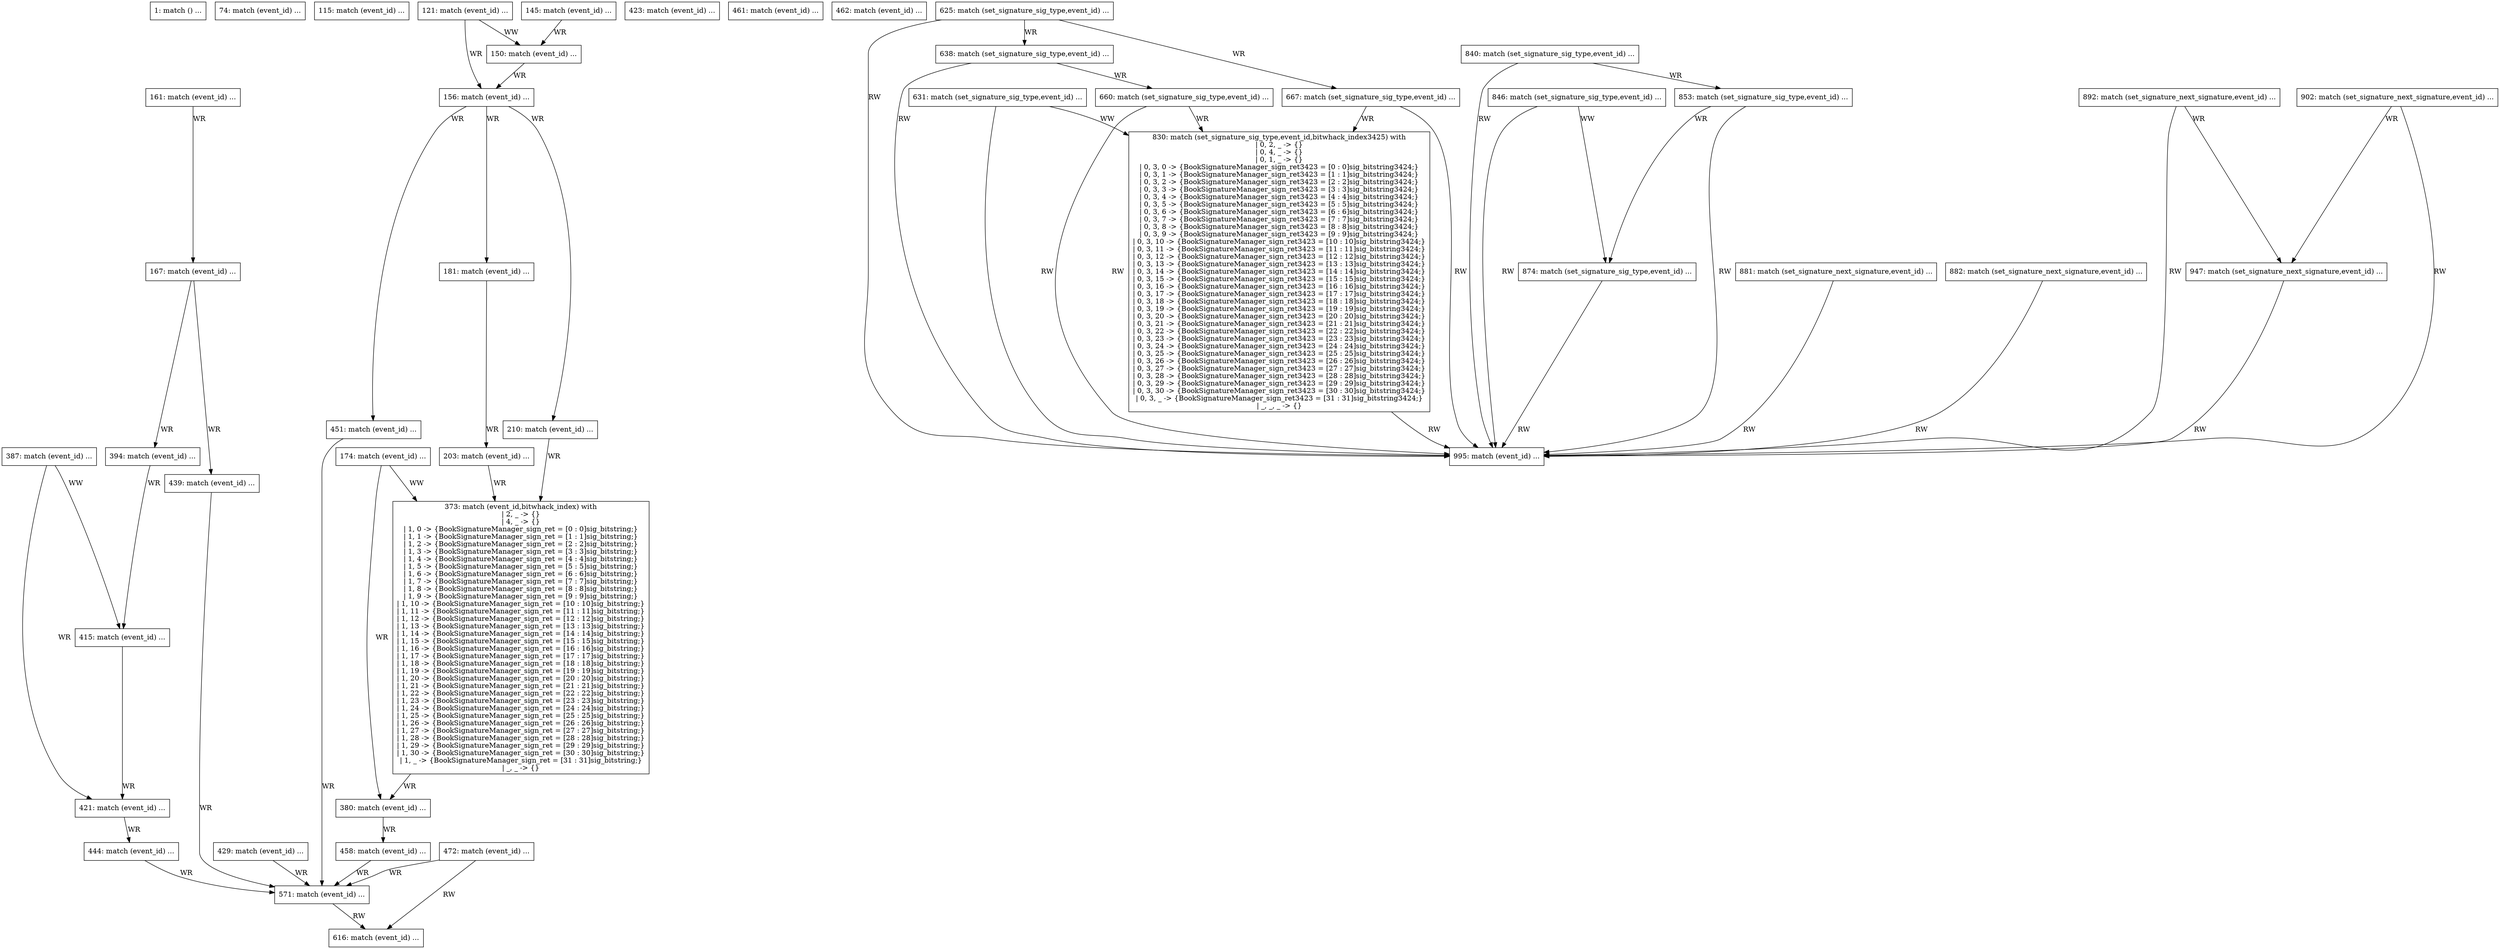 digraph G {
  "1: match () ...
" [shape=box, ];
  "74: match (event_id) ...
" [shape=box, ];
  "115: match (event_id) ...
" [shape=box, ];
  "121: match (event_id) ...
" [shape=box, ];
  "145: match (event_id) ...
" [shape=box, ];
  "150: match (event_id) ...
" [shape=box, ];
  "156: match (event_id) ...
" [shape=box, ];
  "161: match (event_id) ...
" [shape=box, ];
  "167: match (event_id) ...
" [shape=box, ];
  "174: match (event_id) ...
" [shape=box, ];
  "181: match (event_id) ...
" [shape=box, ];
  "203: match (event_id) ...
" [shape=box, ];
  "210: match (event_id) ...
" [shape=box, ];
  "373: match (event_id,bitwhack_index) with
| 2, _ -> {}
| 4, _ -> {}
| 1, 0 -> {BookSignatureManager_sign_ret = [0 : 0]sig_bitstring;}
| 1, 1 -> {BookSignatureManager_sign_ret = [1 : 1]sig_bitstring;}
| 1, 2 -> {BookSignatureManager_sign_ret = [2 : 2]sig_bitstring;}
| 1, 3 -> {BookSignatureManager_sign_ret = [3 : 3]sig_bitstring;}
| 1, 4 -> {BookSignatureManager_sign_ret = [4 : 4]sig_bitstring;}
| 1, 5 -> {BookSignatureManager_sign_ret = [5 : 5]sig_bitstring;}
| 1, 6 -> {BookSignatureManager_sign_ret = [6 : 6]sig_bitstring;}
| 1, 7 -> {BookSignatureManager_sign_ret = [7 : 7]sig_bitstring;}
| 1, 8 -> {BookSignatureManager_sign_ret = [8 : 8]sig_bitstring;}
| 1, 9 -> {BookSignatureManager_sign_ret = [9 : 9]sig_bitstring;}
| 1, 10 -> {BookSignatureManager_sign_ret = [10 : 10]sig_bitstring;}
| 1, 11 -> {BookSignatureManager_sign_ret = [11 : 11]sig_bitstring;}
| 1, 12 -> {BookSignatureManager_sign_ret = [12 : 12]sig_bitstring;}
| 1, 13 -> {BookSignatureManager_sign_ret = [13 : 13]sig_bitstring;}
| 1, 14 -> {BookSignatureManager_sign_ret = [14 : 14]sig_bitstring;}
| 1, 15 -> {BookSignatureManager_sign_ret = [15 : 15]sig_bitstring;}
| 1, 16 -> {BookSignatureManager_sign_ret = [16 : 16]sig_bitstring;}
| 1, 17 -> {BookSignatureManager_sign_ret = [17 : 17]sig_bitstring;}
| 1, 18 -> {BookSignatureManager_sign_ret = [18 : 18]sig_bitstring;}
| 1, 19 -> {BookSignatureManager_sign_ret = [19 : 19]sig_bitstring;}
| 1, 20 -> {BookSignatureManager_sign_ret = [20 : 20]sig_bitstring;}
| 1, 21 -> {BookSignatureManager_sign_ret = [21 : 21]sig_bitstring;}
| 1, 22 -> {BookSignatureManager_sign_ret = [22 : 22]sig_bitstring;}
| 1, 23 -> {BookSignatureManager_sign_ret = [23 : 23]sig_bitstring;}
| 1, 24 -> {BookSignatureManager_sign_ret = [24 : 24]sig_bitstring;}
| 1, 25 -> {BookSignatureManager_sign_ret = [25 : 25]sig_bitstring;}
| 1, 26 -> {BookSignatureManager_sign_ret = [26 : 26]sig_bitstring;}
| 1, 27 -> {BookSignatureManager_sign_ret = [27 : 27]sig_bitstring;}
| 1, 28 -> {BookSignatureManager_sign_ret = [28 : 28]sig_bitstring;}
| 1, 29 -> {BookSignatureManager_sign_ret = [29 : 29]sig_bitstring;}
| 1, 30 -> {BookSignatureManager_sign_ret = [30 : 30]sig_bitstring;}
| 1, _ -> {BookSignatureManager_sign_ret = [31 : 31]sig_bitstring;}
| _, _ -> {}" [
  shape=box, ];
  "380: match (event_id) ...
" [shape=box, ];
  "387: match (event_id) ...
" [shape=box, ];
  "394: match (event_id) ...
" [shape=box, ];
  "415: match (event_id) ...
" [shape=box, ];
  "421: match (event_id) ...
" [shape=box, ];
  "423: match (event_id) ...
" [shape=box, ];
  "429: match (event_id) ...
" [shape=box, ];
  "439: match (event_id) ...
" [shape=box, ];
  "444: match (event_id) ...
" [shape=box, ];
  "451: match (event_id) ...
" [shape=box, ];
  "458: match (event_id) ...
" [shape=box, ];
  "461: match (event_id) ...
" [shape=box, ];
  "462: match (event_id) ...
" [shape=box, ];
  "472: match (event_id) ...
" [shape=box, ];
  "571: match (event_id) ...
" [shape=box, ];
  "616: match (event_id) ...
" [shape=box, ];
  "625: match (set_signature_sig_type,event_id) ...
" [shape=box, ];
  "631: match (set_signature_sig_type,event_id) ...
" [shape=box, ];
  "638: match (set_signature_sig_type,event_id) ...
" [shape=box, ];
  "660: match (set_signature_sig_type,event_id) ...
" [shape=box, ];
  "667: match (set_signature_sig_type,event_id) ...
" [shape=box, ];
  "830: match (set_signature_sig_type,event_id,bitwhack_index3425) with
| 0, 2, _ -> {}
| 0, 4, _ -> {}
| 0, 1, _ -> {}
| 0, 3, 0 -> {BookSignatureManager_sign_ret3423 = [0 : 0]sig_bitstring3424;}
| 0, 3, 1 -> {BookSignatureManager_sign_ret3423 = [1 : 1]sig_bitstring3424;}
| 0, 3, 2 -> {BookSignatureManager_sign_ret3423 = [2 : 2]sig_bitstring3424;}
| 0, 3, 3 -> {BookSignatureManager_sign_ret3423 = [3 : 3]sig_bitstring3424;}
| 0, 3, 4 -> {BookSignatureManager_sign_ret3423 = [4 : 4]sig_bitstring3424;}
| 0, 3, 5 -> {BookSignatureManager_sign_ret3423 = [5 : 5]sig_bitstring3424;}
| 0, 3, 6 -> {BookSignatureManager_sign_ret3423 = [6 : 6]sig_bitstring3424;}
| 0, 3, 7 -> {BookSignatureManager_sign_ret3423 = [7 : 7]sig_bitstring3424;}
| 0, 3, 8 -> {BookSignatureManager_sign_ret3423 = [8 : 8]sig_bitstring3424;}
| 0, 3, 9 -> {BookSignatureManager_sign_ret3423 = [9 : 9]sig_bitstring3424;}
| 0, 3, 10 -> {BookSignatureManager_sign_ret3423 = [10 : 10]sig_bitstring3424;}
| 0, 3, 11 -> {BookSignatureManager_sign_ret3423 = [11 : 11]sig_bitstring3424;}
| 0, 3, 12 -> {BookSignatureManager_sign_ret3423 = [12 : 12]sig_bitstring3424;}
| 0, 3, 13 -> {BookSignatureManager_sign_ret3423 = [13 : 13]sig_bitstring3424;}
| 0, 3, 14 -> {BookSignatureManager_sign_ret3423 = [14 : 14]sig_bitstring3424;}
| 0, 3, 15 -> {BookSignatureManager_sign_ret3423 = [15 : 15]sig_bitstring3424;}
| 0, 3, 16 -> {BookSignatureManager_sign_ret3423 = [16 : 16]sig_bitstring3424;}
| 0, 3, 17 -> {BookSignatureManager_sign_ret3423 = [17 : 17]sig_bitstring3424;}
| 0, 3, 18 -> {BookSignatureManager_sign_ret3423 = [18 : 18]sig_bitstring3424;}
| 0, 3, 19 -> {BookSignatureManager_sign_ret3423 = [19 : 19]sig_bitstring3424;}
| 0, 3, 20 -> {BookSignatureManager_sign_ret3423 = [20 : 20]sig_bitstring3424;}
| 0, 3, 21 -> {BookSignatureManager_sign_ret3423 = [21 : 21]sig_bitstring3424;}
| 0, 3, 22 -> {BookSignatureManager_sign_ret3423 = [22 : 22]sig_bitstring3424;}
| 0, 3, 23 -> {BookSignatureManager_sign_ret3423 = [23 : 23]sig_bitstring3424;}
| 0, 3, 24 -> {BookSignatureManager_sign_ret3423 = [24 : 24]sig_bitstring3424;}
| 0, 3, 25 -> {BookSignatureManager_sign_ret3423 = [25 : 25]sig_bitstring3424;}
| 0, 3, 26 -> {BookSignatureManager_sign_ret3423 = [26 : 26]sig_bitstring3424;}
| 0, 3, 27 -> {BookSignatureManager_sign_ret3423 = [27 : 27]sig_bitstring3424;}
| 0, 3, 28 -> {BookSignatureManager_sign_ret3423 = [28 : 28]sig_bitstring3424;}
| 0, 3, 29 -> {BookSignatureManager_sign_ret3423 = [29 : 29]sig_bitstring3424;}
| 0, 3, 30 -> {BookSignatureManager_sign_ret3423 = [30 : 30]sig_bitstring3424;}
| 0, 3, _ -> {BookSignatureManager_sign_ret3423 = [31 : 31]sig_bitstring3424;}
| _, _, _ -> {}" [
  shape=box, ];
  "840: match (set_signature_sig_type,event_id) ...
" [shape=box, ];
  "846: match (set_signature_sig_type,event_id) ...
" [shape=box, ];
  "853: match (set_signature_sig_type,event_id) ...
" [shape=box, ];
  "874: match (set_signature_sig_type,event_id) ...
" [shape=box, ];
  "881: match (set_signature_next_signature,event_id) ...
" [shape=box, ];
  "882: match (set_signature_next_signature,event_id) ...
" [shape=box, ];
  "892: match (set_signature_next_signature,event_id) ...
" [shape=box, ];
  "902: match (set_signature_next_signature,event_id) ...
" [shape=box, ];
  "947: match (set_signature_next_signature,event_id) ...
" [shape=box, ];
  "995: match (event_id) ...
" [shape=box, ];
  
  
  "121: match (event_id) ...
" -> "150: match (event_id) ...
" [label="WW", ];
  "121: match (event_id) ...
" -> "156: match (event_id) ...
" [label="WR", ];
  "145: match (event_id) ...
" -> "150: match (event_id) ...
" [label="WR", ];
  "150: match (event_id) ...
" -> "156: match (event_id) ...
" [label="WR", ];
  "156: match (event_id) ...
" -> "181: match (event_id) ...
" [label="WR", ];
  "156: match (event_id) ...
" -> "210: match (event_id) ...
" [label="WR", ];
  "156: match (event_id) ...
" -> "451: match (event_id) ...
" [label="WR", ];
  "161: match (event_id) ...
" -> "167: match (event_id) ...
" [label="WR", ];
  "167: match (event_id) ...
" -> "394: match (event_id) ...
" [label="WR", ];
  "167: match (event_id) ...
" -> "439: match (event_id) ...
" [label="WR", ];
  "174: match (event_id) ...
" -> "373: match (event_id,bitwhack_index) with
| 2, _ -> {}
| 4, _ -> {}
| 1, 0 -> {BookSignatureManager_sign_ret = [0 : 0]sig_bitstring;}
| 1, 1 -> {BookSignatureManager_sign_ret = [1 : 1]sig_bitstring;}
| 1, 2 -> {BookSignatureManager_sign_ret = [2 : 2]sig_bitstring;}
| 1, 3 -> {BookSignatureManager_sign_ret = [3 : 3]sig_bitstring;}
| 1, 4 -> {BookSignatureManager_sign_ret = [4 : 4]sig_bitstring;}
| 1, 5 -> {BookSignatureManager_sign_ret = [5 : 5]sig_bitstring;}
| 1, 6 -> {BookSignatureManager_sign_ret = [6 : 6]sig_bitstring;}
| 1, 7 -> {BookSignatureManager_sign_ret = [7 : 7]sig_bitstring;}
| 1, 8 -> {BookSignatureManager_sign_ret = [8 : 8]sig_bitstring;}
| 1, 9 -> {BookSignatureManager_sign_ret = [9 : 9]sig_bitstring;}
| 1, 10 -> {BookSignatureManager_sign_ret = [10 : 10]sig_bitstring;}
| 1, 11 -> {BookSignatureManager_sign_ret = [11 : 11]sig_bitstring;}
| 1, 12 -> {BookSignatureManager_sign_ret = [12 : 12]sig_bitstring;}
| 1, 13 -> {BookSignatureManager_sign_ret = [13 : 13]sig_bitstring;}
| 1, 14 -> {BookSignatureManager_sign_ret = [14 : 14]sig_bitstring;}
| 1, 15 -> {BookSignatureManager_sign_ret = [15 : 15]sig_bitstring;}
| 1, 16 -> {BookSignatureManager_sign_ret = [16 : 16]sig_bitstring;}
| 1, 17 -> {BookSignatureManager_sign_ret = [17 : 17]sig_bitstring;}
| 1, 18 -> {BookSignatureManager_sign_ret = [18 : 18]sig_bitstring;}
| 1, 19 -> {BookSignatureManager_sign_ret = [19 : 19]sig_bitstring;}
| 1, 20 -> {BookSignatureManager_sign_ret = [20 : 20]sig_bitstring;}
| 1, 21 -> {BookSignatureManager_sign_ret = [21 : 21]sig_bitstring;}
| 1, 22 -> {BookSignatureManager_sign_ret = [22 : 22]sig_bitstring;}
| 1, 23 -> {BookSignatureManager_sign_ret = [23 : 23]sig_bitstring;}
| 1, 24 -> {BookSignatureManager_sign_ret = [24 : 24]sig_bitstring;}
| 1, 25 -> {BookSignatureManager_sign_ret = [25 : 25]sig_bitstring;}
| 1, 26 -> {BookSignatureManager_sign_ret = [26 : 26]sig_bitstring;}
| 1, 27 -> {BookSignatureManager_sign_ret = [27 : 27]sig_bitstring;}
| 1, 28 -> {BookSignatureManager_sign_ret = [28 : 28]sig_bitstring;}
| 1, 29 -> {BookSignatureManager_sign_ret = [29 : 29]sig_bitstring;}
| 1, 30 -> {BookSignatureManager_sign_ret = [30 : 30]sig_bitstring;}
| 1, _ -> {BookSignatureManager_sign_ret = [31 : 31]sig_bitstring;}
| _, _ -> {}" [
  label="WW", ];
  "174: match (event_id) ...
" -> "380: match (event_id) ...
" [label="WR", ];
  "181: match (event_id) ...
" -> "203: match (event_id) ...
" [label="WR", ];
  "203: match (event_id) ...
" -> "373: match (event_id,bitwhack_index) with
| 2, _ -> {}
| 4, _ -> {}
| 1, 0 -> {BookSignatureManager_sign_ret = [0 : 0]sig_bitstring;}
| 1, 1 -> {BookSignatureManager_sign_ret = [1 : 1]sig_bitstring;}
| 1, 2 -> {BookSignatureManager_sign_ret = [2 : 2]sig_bitstring;}
| 1, 3 -> {BookSignatureManager_sign_ret = [3 : 3]sig_bitstring;}
| 1, 4 -> {BookSignatureManager_sign_ret = [4 : 4]sig_bitstring;}
| 1, 5 -> {BookSignatureManager_sign_ret = [5 : 5]sig_bitstring;}
| 1, 6 -> {BookSignatureManager_sign_ret = [6 : 6]sig_bitstring;}
| 1, 7 -> {BookSignatureManager_sign_ret = [7 : 7]sig_bitstring;}
| 1, 8 -> {BookSignatureManager_sign_ret = [8 : 8]sig_bitstring;}
| 1, 9 -> {BookSignatureManager_sign_ret = [9 : 9]sig_bitstring;}
| 1, 10 -> {BookSignatureManager_sign_ret = [10 : 10]sig_bitstring;}
| 1, 11 -> {BookSignatureManager_sign_ret = [11 : 11]sig_bitstring;}
| 1, 12 -> {BookSignatureManager_sign_ret = [12 : 12]sig_bitstring;}
| 1, 13 -> {BookSignatureManager_sign_ret = [13 : 13]sig_bitstring;}
| 1, 14 -> {BookSignatureManager_sign_ret = [14 : 14]sig_bitstring;}
| 1, 15 -> {BookSignatureManager_sign_ret = [15 : 15]sig_bitstring;}
| 1, 16 -> {BookSignatureManager_sign_ret = [16 : 16]sig_bitstring;}
| 1, 17 -> {BookSignatureManager_sign_ret = [17 : 17]sig_bitstring;}
| 1, 18 -> {BookSignatureManager_sign_ret = [18 : 18]sig_bitstring;}
| 1, 19 -> {BookSignatureManager_sign_ret = [19 : 19]sig_bitstring;}
| 1, 20 -> {BookSignatureManager_sign_ret = [20 : 20]sig_bitstring;}
| 1, 21 -> {BookSignatureManager_sign_ret = [21 : 21]sig_bitstring;}
| 1, 22 -> {BookSignatureManager_sign_ret = [22 : 22]sig_bitstring;}
| 1, 23 -> {BookSignatureManager_sign_ret = [23 : 23]sig_bitstring;}
| 1, 24 -> {BookSignatureManager_sign_ret = [24 : 24]sig_bitstring;}
| 1, 25 -> {BookSignatureManager_sign_ret = [25 : 25]sig_bitstring;}
| 1, 26 -> {BookSignatureManager_sign_ret = [26 : 26]sig_bitstring;}
| 1, 27 -> {BookSignatureManager_sign_ret = [27 : 27]sig_bitstring;}
| 1, 28 -> {BookSignatureManager_sign_ret = [28 : 28]sig_bitstring;}
| 1, 29 -> {BookSignatureManager_sign_ret = [29 : 29]sig_bitstring;}
| 1, 30 -> {BookSignatureManager_sign_ret = [30 : 30]sig_bitstring;}
| 1, _ -> {BookSignatureManager_sign_ret = [31 : 31]sig_bitstring;}
| _, _ -> {}" [
  label="WR", ];
  "210: match (event_id) ...
" -> "373: match (event_id,bitwhack_index) with
| 2, _ -> {}
| 4, _ -> {}
| 1, 0 -> {BookSignatureManager_sign_ret = [0 : 0]sig_bitstring;}
| 1, 1 -> {BookSignatureManager_sign_ret = [1 : 1]sig_bitstring;}
| 1, 2 -> {BookSignatureManager_sign_ret = [2 : 2]sig_bitstring;}
| 1, 3 -> {BookSignatureManager_sign_ret = [3 : 3]sig_bitstring;}
| 1, 4 -> {BookSignatureManager_sign_ret = [4 : 4]sig_bitstring;}
| 1, 5 -> {BookSignatureManager_sign_ret = [5 : 5]sig_bitstring;}
| 1, 6 -> {BookSignatureManager_sign_ret = [6 : 6]sig_bitstring;}
| 1, 7 -> {BookSignatureManager_sign_ret = [7 : 7]sig_bitstring;}
| 1, 8 -> {BookSignatureManager_sign_ret = [8 : 8]sig_bitstring;}
| 1, 9 -> {BookSignatureManager_sign_ret = [9 : 9]sig_bitstring;}
| 1, 10 -> {BookSignatureManager_sign_ret = [10 : 10]sig_bitstring;}
| 1, 11 -> {BookSignatureManager_sign_ret = [11 : 11]sig_bitstring;}
| 1, 12 -> {BookSignatureManager_sign_ret = [12 : 12]sig_bitstring;}
| 1, 13 -> {BookSignatureManager_sign_ret = [13 : 13]sig_bitstring;}
| 1, 14 -> {BookSignatureManager_sign_ret = [14 : 14]sig_bitstring;}
| 1, 15 -> {BookSignatureManager_sign_ret = [15 : 15]sig_bitstring;}
| 1, 16 -> {BookSignatureManager_sign_ret = [16 : 16]sig_bitstring;}
| 1, 17 -> {BookSignatureManager_sign_ret = [17 : 17]sig_bitstring;}
| 1, 18 -> {BookSignatureManager_sign_ret = [18 : 18]sig_bitstring;}
| 1, 19 -> {BookSignatureManager_sign_ret = [19 : 19]sig_bitstring;}
| 1, 20 -> {BookSignatureManager_sign_ret = [20 : 20]sig_bitstring;}
| 1, 21 -> {BookSignatureManager_sign_ret = [21 : 21]sig_bitstring;}
| 1, 22 -> {BookSignatureManager_sign_ret = [22 : 22]sig_bitstring;}
| 1, 23 -> {BookSignatureManager_sign_ret = [23 : 23]sig_bitstring;}
| 1, 24 -> {BookSignatureManager_sign_ret = [24 : 24]sig_bitstring;}
| 1, 25 -> {BookSignatureManager_sign_ret = [25 : 25]sig_bitstring;}
| 1, 26 -> {BookSignatureManager_sign_ret = [26 : 26]sig_bitstring;}
| 1, 27 -> {BookSignatureManager_sign_ret = [27 : 27]sig_bitstring;}
| 1, 28 -> {BookSignatureManager_sign_ret = [28 : 28]sig_bitstring;}
| 1, 29 -> {BookSignatureManager_sign_ret = [29 : 29]sig_bitstring;}
| 1, 30 -> {BookSignatureManager_sign_ret = [30 : 30]sig_bitstring;}
| 1, _ -> {BookSignatureManager_sign_ret = [31 : 31]sig_bitstring;}
| _, _ -> {}" [
  label="WR", ];
  "373: match (event_id,bitwhack_index) with
| 2, _ -> {}
| 4, _ -> {}
| 1, 0 -> {BookSignatureManager_sign_ret = [0 : 0]sig_bitstring;}
| 1, 1 -> {BookSignatureManager_sign_ret = [1 : 1]sig_bitstring;}
| 1, 2 -> {BookSignatureManager_sign_ret = [2 : 2]sig_bitstring;}
| 1, 3 -> {BookSignatureManager_sign_ret = [3 : 3]sig_bitstring;}
| 1, 4 -> {BookSignatureManager_sign_ret = [4 : 4]sig_bitstring;}
| 1, 5 -> {BookSignatureManager_sign_ret = [5 : 5]sig_bitstring;}
| 1, 6 -> {BookSignatureManager_sign_ret = [6 : 6]sig_bitstring;}
| 1, 7 -> {BookSignatureManager_sign_ret = [7 : 7]sig_bitstring;}
| 1, 8 -> {BookSignatureManager_sign_ret = [8 : 8]sig_bitstring;}
| 1, 9 -> {BookSignatureManager_sign_ret = [9 : 9]sig_bitstring;}
| 1, 10 -> {BookSignatureManager_sign_ret = [10 : 10]sig_bitstring;}
| 1, 11 -> {BookSignatureManager_sign_ret = [11 : 11]sig_bitstring;}
| 1, 12 -> {BookSignatureManager_sign_ret = [12 : 12]sig_bitstring;}
| 1, 13 -> {BookSignatureManager_sign_ret = [13 : 13]sig_bitstring;}
| 1, 14 -> {BookSignatureManager_sign_ret = [14 : 14]sig_bitstring;}
| 1, 15 -> {BookSignatureManager_sign_ret = [15 : 15]sig_bitstring;}
| 1, 16 -> {BookSignatureManager_sign_ret = [16 : 16]sig_bitstring;}
| 1, 17 -> {BookSignatureManager_sign_ret = [17 : 17]sig_bitstring;}
| 1, 18 -> {BookSignatureManager_sign_ret = [18 : 18]sig_bitstring;}
| 1, 19 -> {BookSignatureManager_sign_ret = [19 : 19]sig_bitstring;}
| 1, 20 -> {BookSignatureManager_sign_ret = [20 : 20]sig_bitstring;}
| 1, 21 -> {BookSignatureManager_sign_ret = [21 : 21]sig_bitstring;}
| 1, 22 -> {BookSignatureManager_sign_ret = [22 : 22]sig_bitstring;}
| 1, 23 -> {BookSignatureManager_sign_ret = [23 : 23]sig_bitstring;}
| 1, 24 -> {BookSignatureManager_sign_ret = [24 : 24]sig_bitstring;}
| 1, 25 -> {BookSignatureManager_sign_ret = [25 : 25]sig_bitstring;}
| 1, 26 -> {BookSignatureManager_sign_ret = [26 : 26]sig_bitstring;}
| 1, 27 -> {BookSignatureManager_sign_ret = [27 : 27]sig_bitstring;}
| 1, 28 -> {BookSignatureManager_sign_ret = [28 : 28]sig_bitstring;}
| 1, 29 -> {BookSignatureManager_sign_ret = [29 : 29]sig_bitstring;}
| 1, 30 -> {BookSignatureManager_sign_ret = [30 : 30]sig_bitstring;}
| 1, _ -> {BookSignatureManager_sign_ret = [31 : 31]sig_bitstring;}
| _, _ -> {}" -> "380: match (event_id) ...
" [
  label="WR", ];
  "380: match (event_id) ...
" -> "458: match (event_id) ...
" [label="WR", ];
  "387: match (event_id) ...
" -> "415: match (event_id) ...
" [label="WW", ];
  "387: match (event_id) ...
" -> "421: match (event_id) ...
" [label="WR", ];
  "394: match (event_id) ...
" -> "415: match (event_id) ...
" [label="WR", ];
  "415: match (event_id) ...
" -> "421: match (event_id) ...
" [label="WR", ];
  "421: match (event_id) ...
" -> "444: match (event_id) ...
" [label="WR", ];
  "429: match (event_id) ...
" -> "571: match (event_id) ...
" [label="WR", ];
  "439: match (event_id) ...
" -> "571: match (event_id) ...
" [label="WR", ];
  "444: match (event_id) ...
" -> "571: match (event_id) ...
" [label="WR", ];
  "451: match (event_id) ...
" -> "571: match (event_id) ...
" [label="WR", ];
  "458: match (event_id) ...
" -> "571: match (event_id) ...
" [label="WR", ];
  "472: match (event_id) ...
" -> "571: match (event_id) ...
" [label="WR", ];
  "472: match (event_id) ...
" -> "616: match (event_id) ...
" [label="RW", ];
  "571: match (event_id) ...
" -> "616: match (event_id) ...
" [label="RW", ];
  "625: match (set_signature_sig_type,event_id) ...
" -> "638: match (set_signature_sig_type,event_id) ...
" [
  label="WR", ];
  "625: match (set_signature_sig_type,event_id) ...
" -> "667: match (set_signature_sig_type,event_id) ...
" [
  label="WR", ];
  "625: match (set_signature_sig_type,event_id) ...
" -> "995: match (event_id) ...
" [
  label="RW", ];
  "631: match (set_signature_sig_type,event_id) ...
" -> "830: match (set_signature_sig_type,event_id,bitwhack_index3425) with
| 0, 2, _ -> {}
| 0, 4, _ -> {}
| 0, 1, _ -> {}
| 0, 3, 0 -> {BookSignatureManager_sign_ret3423 = [0 : 0]sig_bitstring3424;}
| 0, 3, 1 -> {BookSignatureManager_sign_ret3423 = [1 : 1]sig_bitstring3424;}
| 0, 3, 2 -> {BookSignatureManager_sign_ret3423 = [2 : 2]sig_bitstring3424;}
| 0, 3, 3 -> {BookSignatureManager_sign_ret3423 = [3 : 3]sig_bitstring3424;}
| 0, 3, 4 -> {BookSignatureManager_sign_ret3423 = [4 : 4]sig_bitstring3424;}
| 0, 3, 5 -> {BookSignatureManager_sign_ret3423 = [5 : 5]sig_bitstring3424;}
| 0, 3, 6 -> {BookSignatureManager_sign_ret3423 = [6 : 6]sig_bitstring3424;}
| 0, 3, 7 -> {BookSignatureManager_sign_ret3423 = [7 : 7]sig_bitstring3424;}
| 0, 3, 8 -> {BookSignatureManager_sign_ret3423 = [8 : 8]sig_bitstring3424;}
| 0, 3, 9 -> {BookSignatureManager_sign_ret3423 = [9 : 9]sig_bitstring3424;}
| 0, 3, 10 -> {BookSignatureManager_sign_ret3423 = [10 : 10]sig_bitstring3424;}
| 0, 3, 11 -> {BookSignatureManager_sign_ret3423 = [11 : 11]sig_bitstring3424;}
| 0, 3, 12 -> {BookSignatureManager_sign_ret3423 = [12 : 12]sig_bitstring3424;}
| 0, 3, 13 -> {BookSignatureManager_sign_ret3423 = [13 : 13]sig_bitstring3424;}
| 0, 3, 14 -> {BookSignatureManager_sign_ret3423 = [14 : 14]sig_bitstring3424;}
| 0, 3, 15 -> {BookSignatureManager_sign_ret3423 = [15 : 15]sig_bitstring3424;}
| 0, 3, 16 -> {BookSignatureManager_sign_ret3423 = [16 : 16]sig_bitstring3424;}
| 0, 3, 17 -> {BookSignatureManager_sign_ret3423 = [17 : 17]sig_bitstring3424;}
| 0, 3, 18 -> {BookSignatureManager_sign_ret3423 = [18 : 18]sig_bitstring3424;}
| 0, 3, 19 -> {BookSignatureManager_sign_ret3423 = [19 : 19]sig_bitstring3424;}
| 0, 3, 20 -> {BookSignatureManager_sign_ret3423 = [20 : 20]sig_bitstring3424;}
| 0, 3, 21 -> {BookSignatureManager_sign_ret3423 = [21 : 21]sig_bitstring3424;}
| 0, 3, 22 -> {BookSignatureManager_sign_ret3423 = [22 : 22]sig_bitstring3424;}
| 0, 3, 23 -> {BookSignatureManager_sign_ret3423 = [23 : 23]sig_bitstring3424;}
| 0, 3, 24 -> {BookSignatureManager_sign_ret3423 = [24 : 24]sig_bitstring3424;}
| 0, 3, 25 -> {BookSignatureManager_sign_ret3423 = [25 : 25]sig_bitstring3424;}
| 0, 3, 26 -> {BookSignatureManager_sign_ret3423 = [26 : 26]sig_bitstring3424;}
| 0, 3, 27 -> {BookSignatureManager_sign_ret3423 = [27 : 27]sig_bitstring3424;}
| 0, 3, 28 -> {BookSignatureManager_sign_ret3423 = [28 : 28]sig_bitstring3424;}
| 0, 3, 29 -> {BookSignatureManager_sign_ret3423 = [29 : 29]sig_bitstring3424;}
| 0, 3, 30 -> {BookSignatureManager_sign_ret3423 = [30 : 30]sig_bitstring3424;}
| 0, 3, _ -> {BookSignatureManager_sign_ret3423 = [31 : 31]sig_bitstring3424;}
| _, _, _ -> {}" [
  label="WW", ];
  "631: match (set_signature_sig_type,event_id) ...
" -> "995: match (event_id) ...
" [
  label="RW", ];
  "638: match (set_signature_sig_type,event_id) ...
" -> "660: match (set_signature_sig_type,event_id) ...
" [
  label="WR", ];
  "638: match (set_signature_sig_type,event_id) ...
" -> "995: match (event_id) ...
" [
  label="RW", ];
  "660: match (set_signature_sig_type,event_id) ...
" -> "830: match (set_signature_sig_type,event_id,bitwhack_index3425) with
| 0, 2, _ -> {}
| 0, 4, _ -> {}
| 0, 1, _ -> {}
| 0, 3, 0 -> {BookSignatureManager_sign_ret3423 = [0 : 0]sig_bitstring3424;}
| 0, 3, 1 -> {BookSignatureManager_sign_ret3423 = [1 : 1]sig_bitstring3424;}
| 0, 3, 2 -> {BookSignatureManager_sign_ret3423 = [2 : 2]sig_bitstring3424;}
| 0, 3, 3 -> {BookSignatureManager_sign_ret3423 = [3 : 3]sig_bitstring3424;}
| 0, 3, 4 -> {BookSignatureManager_sign_ret3423 = [4 : 4]sig_bitstring3424;}
| 0, 3, 5 -> {BookSignatureManager_sign_ret3423 = [5 : 5]sig_bitstring3424;}
| 0, 3, 6 -> {BookSignatureManager_sign_ret3423 = [6 : 6]sig_bitstring3424;}
| 0, 3, 7 -> {BookSignatureManager_sign_ret3423 = [7 : 7]sig_bitstring3424;}
| 0, 3, 8 -> {BookSignatureManager_sign_ret3423 = [8 : 8]sig_bitstring3424;}
| 0, 3, 9 -> {BookSignatureManager_sign_ret3423 = [9 : 9]sig_bitstring3424;}
| 0, 3, 10 -> {BookSignatureManager_sign_ret3423 = [10 : 10]sig_bitstring3424;}
| 0, 3, 11 -> {BookSignatureManager_sign_ret3423 = [11 : 11]sig_bitstring3424;}
| 0, 3, 12 -> {BookSignatureManager_sign_ret3423 = [12 : 12]sig_bitstring3424;}
| 0, 3, 13 -> {BookSignatureManager_sign_ret3423 = [13 : 13]sig_bitstring3424;}
| 0, 3, 14 -> {BookSignatureManager_sign_ret3423 = [14 : 14]sig_bitstring3424;}
| 0, 3, 15 -> {BookSignatureManager_sign_ret3423 = [15 : 15]sig_bitstring3424;}
| 0, 3, 16 -> {BookSignatureManager_sign_ret3423 = [16 : 16]sig_bitstring3424;}
| 0, 3, 17 -> {BookSignatureManager_sign_ret3423 = [17 : 17]sig_bitstring3424;}
| 0, 3, 18 -> {BookSignatureManager_sign_ret3423 = [18 : 18]sig_bitstring3424;}
| 0, 3, 19 -> {BookSignatureManager_sign_ret3423 = [19 : 19]sig_bitstring3424;}
| 0, 3, 20 -> {BookSignatureManager_sign_ret3423 = [20 : 20]sig_bitstring3424;}
| 0, 3, 21 -> {BookSignatureManager_sign_ret3423 = [21 : 21]sig_bitstring3424;}
| 0, 3, 22 -> {BookSignatureManager_sign_ret3423 = [22 : 22]sig_bitstring3424;}
| 0, 3, 23 -> {BookSignatureManager_sign_ret3423 = [23 : 23]sig_bitstring3424;}
| 0, 3, 24 -> {BookSignatureManager_sign_ret3423 = [24 : 24]sig_bitstring3424;}
| 0, 3, 25 -> {BookSignatureManager_sign_ret3423 = [25 : 25]sig_bitstring3424;}
| 0, 3, 26 -> {BookSignatureManager_sign_ret3423 = [26 : 26]sig_bitstring3424;}
| 0, 3, 27 -> {BookSignatureManager_sign_ret3423 = [27 : 27]sig_bitstring3424;}
| 0, 3, 28 -> {BookSignatureManager_sign_ret3423 = [28 : 28]sig_bitstring3424;}
| 0, 3, 29 -> {BookSignatureManager_sign_ret3423 = [29 : 29]sig_bitstring3424;}
| 0, 3, 30 -> {BookSignatureManager_sign_ret3423 = [30 : 30]sig_bitstring3424;}
| 0, 3, _ -> {BookSignatureManager_sign_ret3423 = [31 : 31]sig_bitstring3424;}
| _, _, _ -> {}" [
  label="WR", ];
  "660: match (set_signature_sig_type,event_id) ...
" -> "995: match (event_id) ...
" [
  label="RW", ];
  "667: match (set_signature_sig_type,event_id) ...
" -> "830: match (set_signature_sig_type,event_id,bitwhack_index3425) with
| 0, 2, _ -> {}
| 0, 4, _ -> {}
| 0, 1, _ -> {}
| 0, 3, 0 -> {BookSignatureManager_sign_ret3423 = [0 : 0]sig_bitstring3424;}
| 0, 3, 1 -> {BookSignatureManager_sign_ret3423 = [1 : 1]sig_bitstring3424;}
| 0, 3, 2 -> {BookSignatureManager_sign_ret3423 = [2 : 2]sig_bitstring3424;}
| 0, 3, 3 -> {BookSignatureManager_sign_ret3423 = [3 : 3]sig_bitstring3424;}
| 0, 3, 4 -> {BookSignatureManager_sign_ret3423 = [4 : 4]sig_bitstring3424;}
| 0, 3, 5 -> {BookSignatureManager_sign_ret3423 = [5 : 5]sig_bitstring3424;}
| 0, 3, 6 -> {BookSignatureManager_sign_ret3423 = [6 : 6]sig_bitstring3424;}
| 0, 3, 7 -> {BookSignatureManager_sign_ret3423 = [7 : 7]sig_bitstring3424;}
| 0, 3, 8 -> {BookSignatureManager_sign_ret3423 = [8 : 8]sig_bitstring3424;}
| 0, 3, 9 -> {BookSignatureManager_sign_ret3423 = [9 : 9]sig_bitstring3424;}
| 0, 3, 10 -> {BookSignatureManager_sign_ret3423 = [10 : 10]sig_bitstring3424;}
| 0, 3, 11 -> {BookSignatureManager_sign_ret3423 = [11 : 11]sig_bitstring3424;}
| 0, 3, 12 -> {BookSignatureManager_sign_ret3423 = [12 : 12]sig_bitstring3424;}
| 0, 3, 13 -> {BookSignatureManager_sign_ret3423 = [13 : 13]sig_bitstring3424;}
| 0, 3, 14 -> {BookSignatureManager_sign_ret3423 = [14 : 14]sig_bitstring3424;}
| 0, 3, 15 -> {BookSignatureManager_sign_ret3423 = [15 : 15]sig_bitstring3424;}
| 0, 3, 16 -> {BookSignatureManager_sign_ret3423 = [16 : 16]sig_bitstring3424;}
| 0, 3, 17 -> {BookSignatureManager_sign_ret3423 = [17 : 17]sig_bitstring3424;}
| 0, 3, 18 -> {BookSignatureManager_sign_ret3423 = [18 : 18]sig_bitstring3424;}
| 0, 3, 19 -> {BookSignatureManager_sign_ret3423 = [19 : 19]sig_bitstring3424;}
| 0, 3, 20 -> {BookSignatureManager_sign_ret3423 = [20 : 20]sig_bitstring3424;}
| 0, 3, 21 -> {BookSignatureManager_sign_ret3423 = [21 : 21]sig_bitstring3424;}
| 0, 3, 22 -> {BookSignatureManager_sign_ret3423 = [22 : 22]sig_bitstring3424;}
| 0, 3, 23 -> {BookSignatureManager_sign_ret3423 = [23 : 23]sig_bitstring3424;}
| 0, 3, 24 -> {BookSignatureManager_sign_ret3423 = [24 : 24]sig_bitstring3424;}
| 0, 3, 25 -> {BookSignatureManager_sign_ret3423 = [25 : 25]sig_bitstring3424;}
| 0, 3, 26 -> {BookSignatureManager_sign_ret3423 = [26 : 26]sig_bitstring3424;}
| 0, 3, 27 -> {BookSignatureManager_sign_ret3423 = [27 : 27]sig_bitstring3424;}
| 0, 3, 28 -> {BookSignatureManager_sign_ret3423 = [28 : 28]sig_bitstring3424;}
| 0, 3, 29 -> {BookSignatureManager_sign_ret3423 = [29 : 29]sig_bitstring3424;}
| 0, 3, 30 -> {BookSignatureManager_sign_ret3423 = [30 : 30]sig_bitstring3424;}
| 0, 3, _ -> {BookSignatureManager_sign_ret3423 = [31 : 31]sig_bitstring3424;}
| _, _, _ -> {}" [
  label="WR", ];
  "667: match (set_signature_sig_type,event_id) ...
" -> "995: match (event_id) ...
" [
  label="RW", ];
  "830: match (set_signature_sig_type,event_id,bitwhack_index3425) with
| 0, 2, _ -> {}
| 0, 4, _ -> {}
| 0, 1, _ -> {}
| 0, 3, 0 -> {BookSignatureManager_sign_ret3423 = [0 : 0]sig_bitstring3424;}
| 0, 3, 1 -> {BookSignatureManager_sign_ret3423 = [1 : 1]sig_bitstring3424;}
| 0, 3, 2 -> {BookSignatureManager_sign_ret3423 = [2 : 2]sig_bitstring3424;}
| 0, 3, 3 -> {BookSignatureManager_sign_ret3423 = [3 : 3]sig_bitstring3424;}
| 0, 3, 4 -> {BookSignatureManager_sign_ret3423 = [4 : 4]sig_bitstring3424;}
| 0, 3, 5 -> {BookSignatureManager_sign_ret3423 = [5 : 5]sig_bitstring3424;}
| 0, 3, 6 -> {BookSignatureManager_sign_ret3423 = [6 : 6]sig_bitstring3424;}
| 0, 3, 7 -> {BookSignatureManager_sign_ret3423 = [7 : 7]sig_bitstring3424;}
| 0, 3, 8 -> {BookSignatureManager_sign_ret3423 = [8 : 8]sig_bitstring3424;}
| 0, 3, 9 -> {BookSignatureManager_sign_ret3423 = [9 : 9]sig_bitstring3424;}
| 0, 3, 10 -> {BookSignatureManager_sign_ret3423 = [10 : 10]sig_bitstring3424;}
| 0, 3, 11 -> {BookSignatureManager_sign_ret3423 = [11 : 11]sig_bitstring3424;}
| 0, 3, 12 -> {BookSignatureManager_sign_ret3423 = [12 : 12]sig_bitstring3424;}
| 0, 3, 13 -> {BookSignatureManager_sign_ret3423 = [13 : 13]sig_bitstring3424;}
| 0, 3, 14 -> {BookSignatureManager_sign_ret3423 = [14 : 14]sig_bitstring3424;}
| 0, 3, 15 -> {BookSignatureManager_sign_ret3423 = [15 : 15]sig_bitstring3424;}
| 0, 3, 16 -> {BookSignatureManager_sign_ret3423 = [16 : 16]sig_bitstring3424;}
| 0, 3, 17 -> {BookSignatureManager_sign_ret3423 = [17 : 17]sig_bitstring3424;}
| 0, 3, 18 -> {BookSignatureManager_sign_ret3423 = [18 : 18]sig_bitstring3424;}
| 0, 3, 19 -> {BookSignatureManager_sign_ret3423 = [19 : 19]sig_bitstring3424;}
| 0, 3, 20 -> {BookSignatureManager_sign_ret3423 = [20 : 20]sig_bitstring3424;}
| 0, 3, 21 -> {BookSignatureManager_sign_ret3423 = [21 : 21]sig_bitstring3424;}
| 0, 3, 22 -> {BookSignatureManager_sign_ret3423 = [22 : 22]sig_bitstring3424;}
| 0, 3, 23 -> {BookSignatureManager_sign_ret3423 = [23 : 23]sig_bitstring3424;}
| 0, 3, 24 -> {BookSignatureManager_sign_ret3423 = [24 : 24]sig_bitstring3424;}
| 0, 3, 25 -> {BookSignatureManager_sign_ret3423 = [25 : 25]sig_bitstring3424;}
| 0, 3, 26 -> {BookSignatureManager_sign_ret3423 = [26 : 26]sig_bitstring3424;}
| 0, 3, 27 -> {BookSignatureManager_sign_ret3423 = [27 : 27]sig_bitstring3424;}
| 0, 3, 28 -> {BookSignatureManager_sign_ret3423 = [28 : 28]sig_bitstring3424;}
| 0, 3, 29 -> {BookSignatureManager_sign_ret3423 = [29 : 29]sig_bitstring3424;}
| 0, 3, 30 -> {BookSignatureManager_sign_ret3423 = [30 : 30]sig_bitstring3424;}
| 0, 3, _ -> {BookSignatureManager_sign_ret3423 = [31 : 31]sig_bitstring3424;}
| _, _, _ -> {}" -> "995: match (event_id) ...
" [
  label="RW", ];
  "840: match (set_signature_sig_type,event_id) ...
" -> "853: match (set_signature_sig_type,event_id) ...
" [
  label="WR", ];
  "840: match (set_signature_sig_type,event_id) ...
" -> "995: match (event_id) ...
" [
  label="RW", ];
  "846: match (set_signature_sig_type,event_id) ...
" -> "874: match (set_signature_sig_type,event_id) ...
" [
  label="WW", ];
  "846: match (set_signature_sig_type,event_id) ...
" -> "995: match (event_id) ...
" [
  label="RW", ];
  "853: match (set_signature_sig_type,event_id) ...
" -> "874: match (set_signature_sig_type,event_id) ...
" [
  label="WR", ];
  "853: match (set_signature_sig_type,event_id) ...
" -> "995: match (event_id) ...
" [
  label="RW", ];
  "874: match (set_signature_sig_type,event_id) ...
" -> "995: match (event_id) ...
" [
  label="RW", ];
  "881: match (set_signature_next_signature,event_id) ...
" -> "995: match (event_id) ...
" [
  label="RW", ];
  "882: match (set_signature_next_signature,event_id) ...
" -> "995: match (event_id) ...
" [
  label="RW", ];
  "892: match (set_signature_next_signature,event_id) ...
" -> "947: match (set_signature_next_signature,event_id) ...
" [
  label="WR", ];
  "892: match (set_signature_next_signature,event_id) ...
" -> "995: match (event_id) ...
" [
  label="RW", ];
  "902: match (set_signature_next_signature,event_id) ...
" -> "947: match (set_signature_next_signature,event_id) ...
" [
  label="WR", ];
  "902: match (set_signature_next_signature,event_id) ...
" -> "995: match (event_id) ...
" [
  label="RW", ];
  "947: match (set_signature_next_signature,event_id) ...
" -> "995: match (event_id) ...
" [
  label="RW", ];
  
  }